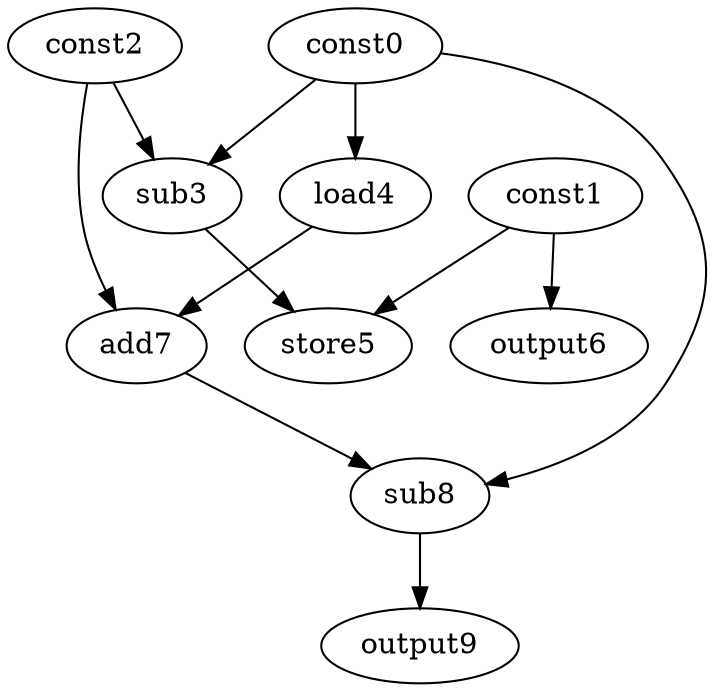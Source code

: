 digraph G { 
const0[opcode=const]; 
const1[opcode=const]; 
const2[opcode=const]; 
sub3[opcode=sub]; 
load4[opcode=load]; 
store5[opcode=store]; 
output6[opcode=output]; 
add7[opcode=add]; 
sub8[opcode=sub]; 
output9[opcode=output]; 
const0->sub3[operand=0];
const2->sub3[operand=1];
const0->load4[operand=0];
const1->output6[operand=0];
const1->store5[operand=0];
sub3->store5[operand=1];
const2->add7[operand=0];
load4->add7[operand=1];
const0->sub8[operand=0];
add7->sub8[operand=1];
sub8->output9[operand=0];
}
